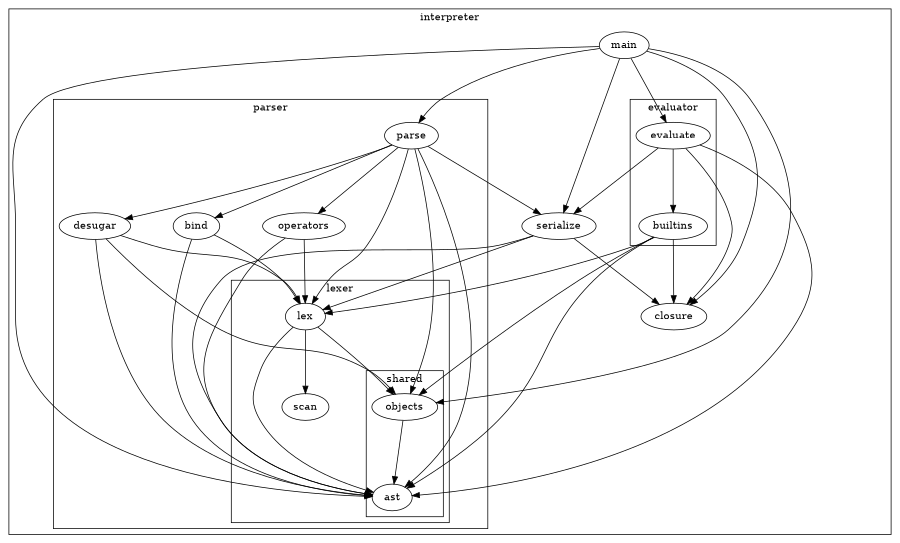 // to build this diagram, install graphviz and run the following command:
// dot -o architecture.pdf -T pdf architecture.dot
// note: ordering=out seems to be not working due to a bug in graphviz
digraph graphname {
    size=6;
    ranksep=1.2;
    nodesep=0.8;
    mclimit=2;

    subgraph cluster_interpreter {
        label="interpreter";
        subgraph cluster_parser {
            label="parser";
            desugar;
            bind;
            operators;
            parse;
            subgraph cluster_lexer {
                label="lexer";
                scan;
                lex;
                subgraph cluster_shared {
                    label="shared";
                    objects;
                    ast;
                }
            }
        }
        main;
        serialize;
        closure;
        subgraph cluster_evaluator {
            label="evaluator";
            evaluate;
            builtins;
        }
    }

    objects -> ast;

    bind -> ast;
    bind -> lex;

    builtins -> ast;
    builtins -> objects;
    builtins -> lex;
    builtins -> closure;

    desugar -> ast;
    desugar -> lex;
    desugar -> objects;

    evaluate -> ast;
    evaluate -> serialize;
    evaluate -> builtins;
    evaluate -> closure;

    lex -> scan;
    lex -> ast;
    lex -> objects;

    serialize -> closure;
    serialize -> ast;
    serialize -> lex;

    main -> parse;
    main -> evaluate;
    main -> serialize;
    main -> objects;
    main -> closure;
    main -> ast;

    operators -> ast;
    operators -> lex;

    parse -> lex;
    parse -> operators;
    parse -> objects;
    parse -> desugar;
    parse -> bind;
    parse -> serialize;
    parse -> ast;
}
